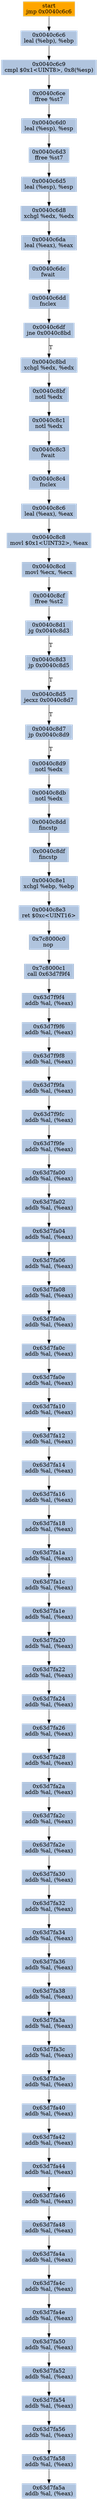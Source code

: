 digraph G {
node[shape=rectangle,style=filled,fillcolor=lightsteelblue,color=lightsteelblue]
bgcolor="transparent"
a0x0040c6c4jmp_0x0040c6c6[label="start\njmp 0x0040c6c6",fillcolor="orange",color="lightgrey"];
a0x0040c6c6leal_ebp__ebp[label="0x0040c6c6\nleal (%ebp), %ebp"];
a0x0040c6c9cmpl_0x1UINT8_0x8esp_[label="0x0040c6c9\ncmpl $0x1<UINT8>, 0x8(%esp)"];
a0x0040c6ceffree_st7[label="0x0040c6ce\nffree %st7"];
a0x0040c6d0leal_esp__esp[label="0x0040c6d0\nleal (%esp), %esp"];
a0x0040c6d3ffree_st7[label="0x0040c6d3\nffree %st7"];
a0x0040c6d5leal_esp__esp[label="0x0040c6d5\nleal (%esp), %esp"];
a0x0040c6d8xchgl_edx_edx[label="0x0040c6d8\nxchgl %edx, %edx"];
a0x0040c6daleal_eax__eax[label="0x0040c6da\nleal (%eax), %eax"];
a0x0040c6dcfwait_[label="0x0040c6dc\nfwait "];
a0x0040c6ddfnclex_[label="0x0040c6dd\nfnclex "];
a0x0040c6dfjne_0x0040c8bd[label="0x0040c6df\njne 0x0040c8bd"];
a0x0040c8bdxchgl_edx_edx[label="0x0040c8bd\nxchgl %edx, %edx"];
a0x0040c8bfnotl_edx[label="0x0040c8bf\nnotl %edx"];
a0x0040c8c1notl_edx[label="0x0040c8c1\nnotl %edx"];
a0x0040c8c3fwait_[label="0x0040c8c3\nfwait "];
a0x0040c8c4fnclex_[label="0x0040c8c4\nfnclex "];
a0x0040c8c6leal_eax__eax[label="0x0040c8c6\nleal (%eax), %eax"];
a0x0040c8c8movl_0x1UINT32_eax[label="0x0040c8c8\nmovl $0x1<UINT32>, %eax"];
a0x0040c8cdmovl_ecx_ecx[label="0x0040c8cd\nmovl %ecx, %ecx"];
a0x0040c8cfffree_st2[label="0x0040c8cf\nffree %st2"];
a0x0040c8d1jg_0x0040c8d3[label="0x0040c8d1\njg 0x0040c8d3"];
a0x0040c8d3jp_0x0040c8d5[label="0x0040c8d3\njp 0x0040c8d5"];
a0x0040c8d5jecxz_0x0040c8d7[label="0x0040c8d5\njecxz 0x0040c8d7"];
a0x0040c8d7jp_0x0040c8d9[label="0x0040c8d7\njp 0x0040c8d9"];
a0x0040c8d9notl_edx[label="0x0040c8d9\nnotl %edx"];
a0x0040c8dbnotl_edx[label="0x0040c8db\nnotl %edx"];
a0x0040c8ddfincstp_[label="0x0040c8dd\nfincstp "];
a0x0040c8dffincstp_[label="0x0040c8df\nfincstp "];
a0x0040c8e1xchgl_ebp_ebp[label="0x0040c8e1\nxchgl %ebp, %ebp"];
a0x0040c8e3ret_0xcUINT16[label="0x0040c8e3\nret $0xc<UINT16>"];
a0x7c8000c0nop_[label="0x7c8000c0\nnop "];
a0x7c8000c1call_0x63d7f9f4[label="0x7c8000c1\ncall 0x63d7f9f4"];
a0x63d7f9f4addb_al_eax_[label="0x63d7f9f4\naddb %al, (%eax)"];
a0x63d7f9f6addb_al_eax_[label="0x63d7f9f6\naddb %al, (%eax)"];
a0x63d7f9f8addb_al_eax_[label="0x63d7f9f8\naddb %al, (%eax)"];
a0x63d7f9faaddb_al_eax_[label="0x63d7f9fa\naddb %al, (%eax)"];
a0x63d7f9fcaddb_al_eax_[label="0x63d7f9fc\naddb %al, (%eax)"];
a0x63d7f9feaddb_al_eax_[label="0x63d7f9fe\naddb %al, (%eax)"];
a0x63d7fa00addb_al_eax_[label="0x63d7fa00\naddb %al, (%eax)"];
a0x63d7fa02addb_al_eax_[label="0x63d7fa02\naddb %al, (%eax)"];
a0x63d7fa04addb_al_eax_[label="0x63d7fa04\naddb %al, (%eax)"];
a0x63d7fa06addb_al_eax_[label="0x63d7fa06\naddb %al, (%eax)"];
a0x63d7fa08addb_al_eax_[label="0x63d7fa08\naddb %al, (%eax)"];
a0x63d7fa0aaddb_al_eax_[label="0x63d7fa0a\naddb %al, (%eax)"];
a0x63d7fa0caddb_al_eax_[label="0x63d7fa0c\naddb %al, (%eax)"];
a0x63d7fa0eaddb_al_eax_[label="0x63d7fa0e\naddb %al, (%eax)"];
a0x63d7fa10addb_al_eax_[label="0x63d7fa10\naddb %al, (%eax)"];
a0x63d7fa12addb_al_eax_[label="0x63d7fa12\naddb %al, (%eax)"];
a0x63d7fa14addb_al_eax_[label="0x63d7fa14\naddb %al, (%eax)"];
a0x63d7fa16addb_al_eax_[label="0x63d7fa16\naddb %al, (%eax)"];
a0x63d7fa18addb_al_eax_[label="0x63d7fa18\naddb %al, (%eax)"];
a0x63d7fa1aaddb_al_eax_[label="0x63d7fa1a\naddb %al, (%eax)"];
a0x63d7fa1caddb_al_eax_[label="0x63d7fa1c\naddb %al, (%eax)"];
a0x63d7fa1eaddb_al_eax_[label="0x63d7fa1e\naddb %al, (%eax)"];
a0x63d7fa20addb_al_eax_[label="0x63d7fa20\naddb %al, (%eax)"];
a0x63d7fa22addb_al_eax_[label="0x63d7fa22\naddb %al, (%eax)"];
a0x63d7fa24addb_al_eax_[label="0x63d7fa24\naddb %al, (%eax)"];
a0x63d7fa26addb_al_eax_[label="0x63d7fa26\naddb %al, (%eax)"];
a0x63d7fa28addb_al_eax_[label="0x63d7fa28\naddb %al, (%eax)"];
a0x63d7fa2aaddb_al_eax_[label="0x63d7fa2a\naddb %al, (%eax)"];
a0x63d7fa2caddb_al_eax_[label="0x63d7fa2c\naddb %al, (%eax)"];
a0x63d7fa2eaddb_al_eax_[label="0x63d7fa2e\naddb %al, (%eax)"];
a0x63d7fa30addb_al_eax_[label="0x63d7fa30\naddb %al, (%eax)"];
a0x63d7fa32addb_al_eax_[label="0x63d7fa32\naddb %al, (%eax)"];
a0x63d7fa34addb_al_eax_[label="0x63d7fa34\naddb %al, (%eax)"];
a0x63d7fa36addb_al_eax_[label="0x63d7fa36\naddb %al, (%eax)"];
a0x63d7fa38addb_al_eax_[label="0x63d7fa38\naddb %al, (%eax)"];
a0x63d7fa3aaddb_al_eax_[label="0x63d7fa3a\naddb %al, (%eax)"];
a0x63d7fa3caddb_al_eax_[label="0x63d7fa3c\naddb %al, (%eax)"];
a0x63d7fa3eaddb_al_eax_[label="0x63d7fa3e\naddb %al, (%eax)"];
a0x63d7fa40addb_al_eax_[label="0x63d7fa40\naddb %al, (%eax)"];
a0x63d7fa42addb_al_eax_[label="0x63d7fa42\naddb %al, (%eax)"];
a0x63d7fa44addb_al_eax_[label="0x63d7fa44\naddb %al, (%eax)"];
a0x63d7fa46addb_al_eax_[label="0x63d7fa46\naddb %al, (%eax)"];
a0x63d7fa48addb_al_eax_[label="0x63d7fa48\naddb %al, (%eax)"];
a0x63d7fa4aaddb_al_eax_[label="0x63d7fa4a\naddb %al, (%eax)"];
a0x63d7fa4caddb_al_eax_[label="0x63d7fa4c\naddb %al, (%eax)"];
a0x63d7fa4eaddb_al_eax_[label="0x63d7fa4e\naddb %al, (%eax)"];
a0x63d7fa50addb_al_eax_[label="0x63d7fa50\naddb %al, (%eax)"];
a0x63d7fa52addb_al_eax_[label="0x63d7fa52\naddb %al, (%eax)"];
a0x63d7fa54addb_al_eax_[label="0x63d7fa54\naddb %al, (%eax)"];
a0x63d7fa56addb_al_eax_[label="0x63d7fa56\naddb %al, (%eax)"];
a0x63d7fa58addb_al_eax_[label="0x63d7fa58\naddb %al, (%eax)"];
a0x63d7fa5aaddb_al_eax_[label="0x63d7fa5a\naddb %al, (%eax)"];
a0x0040c6c4jmp_0x0040c6c6 -> a0x0040c6c6leal_ebp__ebp [color="#000000"];
a0x0040c6c6leal_ebp__ebp -> a0x0040c6c9cmpl_0x1UINT8_0x8esp_ [color="#000000"];
a0x0040c6c9cmpl_0x1UINT8_0x8esp_ -> a0x0040c6ceffree_st7 [color="#000000"];
a0x0040c6ceffree_st7 -> a0x0040c6d0leal_esp__esp [color="#000000"];
a0x0040c6d0leal_esp__esp -> a0x0040c6d3ffree_st7 [color="#000000"];
a0x0040c6d3ffree_st7 -> a0x0040c6d5leal_esp__esp [color="#000000"];
a0x0040c6d5leal_esp__esp -> a0x0040c6d8xchgl_edx_edx [color="#000000"];
a0x0040c6d8xchgl_edx_edx -> a0x0040c6daleal_eax__eax [color="#000000"];
a0x0040c6daleal_eax__eax -> a0x0040c6dcfwait_ [color="#000000"];
a0x0040c6dcfwait_ -> a0x0040c6ddfnclex_ [color="#000000"];
a0x0040c6ddfnclex_ -> a0x0040c6dfjne_0x0040c8bd [color="#000000"];
a0x0040c6dfjne_0x0040c8bd -> a0x0040c8bdxchgl_edx_edx [color="#000000",label="T"];
a0x0040c8bdxchgl_edx_edx -> a0x0040c8bfnotl_edx [color="#000000"];
a0x0040c8bfnotl_edx -> a0x0040c8c1notl_edx [color="#000000"];
a0x0040c8c1notl_edx -> a0x0040c8c3fwait_ [color="#000000"];
a0x0040c8c3fwait_ -> a0x0040c8c4fnclex_ [color="#000000"];
a0x0040c8c4fnclex_ -> a0x0040c8c6leal_eax__eax [color="#000000"];
a0x0040c8c6leal_eax__eax -> a0x0040c8c8movl_0x1UINT32_eax [color="#000000"];
a0x0040c8c8movl_0x1UINT32_eax -> a0x0040c8cdmovl_ecx_ecx [color="#000000"];
a0x0040c8cdmovl_ecx_ecx -> a0x0040c8cfffree_st2 [color="#000000"];
a0x0040c8cfffree_st2 -> a0x0040c8d1jg_0x0040c8d3 [color="#000000"];
a0x0040c8d1jg_0x0040c8d3 -> a0x0040c8d3jp_0x0040c8d5 [color="#000000",label="T"];
a0x0040c8d3jp_0x0040c8d5 -> a0x0040c8d5jecxz_0x0040c8d7 [color="#000000",label="T"];
a0x0040c8d5jecxz_0x0040c8d7 -> a0x0040c8d7jp_0x0040c8d9 [color="#000000",label="T"];
a0x0040c8d7jp_0x0040c8d9 -> a0x0040c8d9notl_edx [color="#000000",label="T"];
a0x0040c8d9notl_edx -> a0x0040c8dbnotl_edx [color="#000000"];
a0x0040c8dbnotl_edx -> a0x0040c8ddfincstp_ [color="#000000"];
a0x0040c8ddfincstp_ -> a0x0040c8dffincstp_ [color="#000000"];
a0x0040c8dffincstp_ -> a0x0040c8e1xchgl_ebp_ebp [color="#000000"];
a0x0040c8e1xchgl_ebp_ebp -> a0x0040c8e3ret_0xcUINT16 [color="#000000"];
a0x0040c8e3ret_0xcUINT16 -> a0x7c8000c0nop_ [color="#000000"];
a0x7c8000c0nop_ -> a0x7c8000c1call_0x63d7f9f4 [color="#000000"];
a0x7c8000c1call_0x63d7f9f4 -> a0x63d7f9f4addb_al_eax_ [color="#000000"];
a0x63d7f9f4addb_al_eax_ -> a0x63d7f9f6addb_al_eax_ [color="#000000"];
a0x63d7f9f6addb_al_eax_ -> a0x63d7f9f8addb_al_eax_ [color="#000000"];
a0x63d7f9f8addb_al_eax_ -> a0x63d7f9faaddb_al_eax_ [color="#000000"];
a0x63d7f9faaddb_al_eax_ -> a0x63d7f9fcaddb_al_eax_ [color="#000000"];
a0x63d7f9fcaddb_al_eax_ -> a0x63d7f9feaddb_al_eax_ [color="#000000"];
a0x63d7f9feaddb_al_eax_ -> a0x63d7fa00addb_al_eax_ [color="#000000"];
a0x63d7fa00addb_al_eax_ -> a0x63d7fa02addb_al_eax_ [color="#000000"];
a0x63d7fa02addb_al_eax_ -> a0x63d7fa04addb_al_eax_ [color="#000000"];
a0x63d7fa04addb_al_eax_ -> a0x63d7fa06addb_al_eax_ [color="#000000"];
a0x63d7fa06addb_al_eax_ -> a0x63d7fa08addb_al_eax_ [color="#000000"];
a0x63d7fa08addb_al_eax_ -> a0x63d7fa0aaddb_al_eax_ [color="#000000"];
a0x63d7fa0aaddb_al_eax_ -> a0x63d7fa0caddb_al_eax_ [color="#000000"];
a0x63d7fa0caddb_al_eax_ -> a0x63d7fa0eaddb_al_eax_ [color="#000000"];
a0x63d7fa0eaddb_al_eax_ -> a0x63d7fa10addb_al_eax_ [color="#000000"];
a0x63d7fa10addb_al_eax_ -> a0x63d7fa12addb_al_eax_ [color="#000000"];
a0x63d7fa12addb_al_eax_ -> a0x63d7fa14addb_al_eax_ [color="#000000"];
a0x63d7fa14addb_al_eax_ -> a0x63d7fa16addb_al_eax_ [color="#000000"];
a0x63d7fa16addb_al_eax_ -> a0x63d7fa18addb_al_eax_ [color="#000000"];
a0x63d7fa18addb_al_eax_ -> a0x63d7fa1aaddb_al_eax_ [color="#000000"];
a0x63d7fa1aaddb_al_eax_ -> a0x63d7fa1caddb_al_eax_ [color="#000000"];
a0x63d7fa1caddb_al_eax_ -> a0x63d7fa1eaddb_al_eax_ [color="#000000"];
a0x63d7fa1eaddb_al_eax_ -> a0x63d7fa20addb_al_eax_ [color="#000000"];
a0x63d7fa20addb_al_eax_ -> a0x63d7fa22addb_al_eax_ [color="#000000"];
a0x63d7fa22addb_al_eax_ -> a0x63d7fa24addb_al_eax_ [color="#000000"];
a0x63d7fa24addb_al_eax_ -> a0x63d7fa26addb_al_eax_ [color="#000000"];
a0x63d7fa26addb_al_eax_ -> a0x63d7fa28addb_al_eax_ [color="#000000"];
a0x63d7fa28addb_al_eax_ -> a0x63d7fa2aaddb_al_eax_ [color="#000000"];
a0x63d7fa2aaddb_al_eax_ -> a0x63d7fa2caddb_al_eax_ [color="#000000"];
a0x63d7fa2caddb_al_eax_ -> a0x63d7fa2eaddb_al_eax_ [color="#000000"];
a0x63d7fa2eaddb_al_eax_ -> a0x63d7fa30addb_al_eax_ [color="#000000"];
a0x63d7fa30addb_al_eax_ -> a0x63d7fa32addb_al_eax_ [color="#000000"];
a0x63d7fa32addb_al_eax_ -> a0x63d7fa34addb_al_eax_ [color="#000000"];
a0x63d7fa34addb_al_eax_ -> a0x63d7fa36addb_al_eax_ [color="#000000"];
a0x63d7fa36addb_al_eax_ -> a0x63d7fa38addb_al_eax_ [color="#000000"];
a0x63d7fa38addb_al_eax_ -> a0x63d7fa3aaddb_al_eax_ [color="#000000"];
a0x63d7fa3aaddb_al_eax_ -> a0x63d7fa3caddb_al_eax_ [color="#000000"];
a0x63d7fa3caddb_al_eax_ -> a0x63d7fa3eaddb_al_eax_ [color="#000000"];
a0x63d7fa3eaddb_al_eax_ -> a0x63d7fa40addb_al_eax_ [color="#000000"];
a0x63d7fa40addb_al_eax_ -> a0x63d7fa42addb_al_eax_ [color="#000000"];
a0x63d7fa42addb_al_eax_ -> a0x63d7fa44addb_al_eax_ [color="#000000"];
a0x63d7fa44addb_al_eax_ -> a0x63d7fa46addb_al_eax_ [color="#000000"];
a0x63d7fa46addb_al_eax_ -> a0x63d7fa48addb_al_eax_ [color="#000000"];
a0x63d7fa48addb_al_eax_ -> a0x63d7fa4aaddb_al_eax_ [color="#000000"];
a0x63d7fa4aaddb_al_eax_ -> a0x63d7fa4caddb_al_eax_ [color="#000000"];
a0x63d7fa4caddb_al_eax_ -> a0x63d7fa4eaddb_al_eax_ [color="#000000"];
a0x63d7fa4eaddb_al_eax_ -> a0x63d7fa50addb_al_eax_ [color="#000000"];
a0x63d7fa50addb_al_eax_ -> a0x63d7fa52addb_al_eax_ [color="#000000"];
a0x63d7fa52addb_al_eax_ -> a0x63d7fa54addb_al_eax_ [color="#000000"];
a0x63d7fa54addb_al_eax_ -> a0x63d7fa56addb_al_eax_ [color="#000000"];
a0x63d7fa56addb_al_eax_ -> a0x63d7fa58addb_al_eax_ [color="#000000"];
a0x63d7fa58addb_al_eax_ -> a0x63d7fa5aaddb_al_eax_ [color="#000000"];
}

